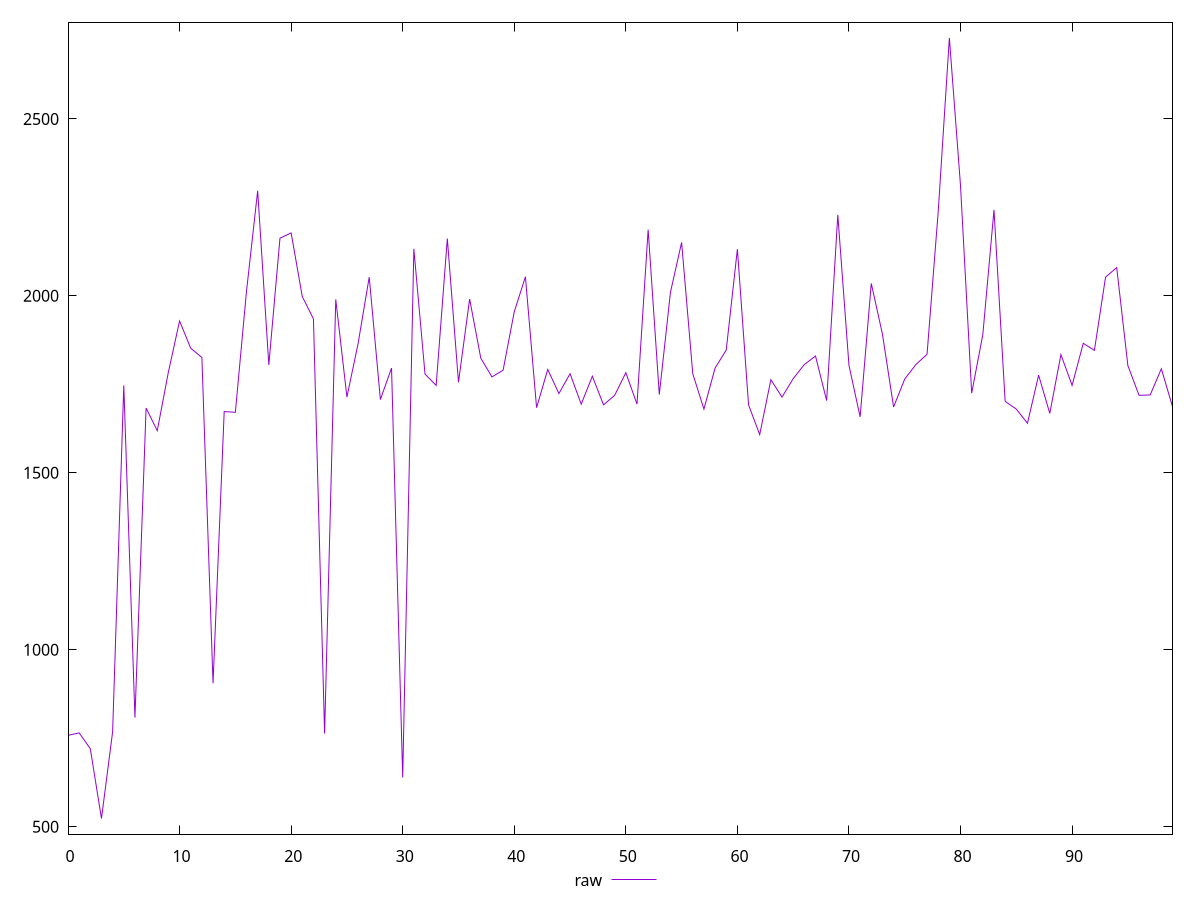 reset

$raw <<EOF
0 758
1 765
2 720
3 523
4 768
5 1747
6 808
7 1683
8 1619
9 1785
10 1929
11 1852
12 1826
13 905
14 1673
15 1671
16 2013
17 2297
18 1805
19 2163
20 2178
21 1998
22 1935
23 763
24 1990
25 1714
26 1865
27 2053
28 1707
29 1796
30 639
31 2133
32 1779
33 1747
34 2162
35 1756
36 1991
37 1824
38 1771
39 1790
40 1955
41 2054
42 1684
43 1792
44 1724
45 1780
46 1694
47 1773
48 1692
49 1719
50 1783
51 1694
52 2187
53 1721
54 2010
55 2151
56 1780
57 1680
58 1796
59 1847
60 2132
61 1692
62 1608
63 1763
64 1714
65 1766
66 1806
67 1830
68 1704
69 2229
70 1804
71 1658
72 2035
73 1892
74 1686
75 1765
76 1806
77 1835
78 2238
79 2729
80 2311
81 1725
82 1891
83 2243
84 1702
85 1680
86 1640
87 1776
88 1668
89 1834
90 1747
91 1866
92 1846
93 2053
94 2080
95 1803
96 1719
97 1720
98 1794
99 1687
EOF

set key outside below
set xrange [0:99]
set yrange [478.88:2773.12]
set trange [478.88:2773.12]
set terminal svg size 640, 500 enhanced background rgb 'white'
set output "reports/report_00028_2021-02-24T12-49-42.674Z/render-blocking-resources/samples/astro/raw/values.svg"

plot $raw title "raw" with line

reset
